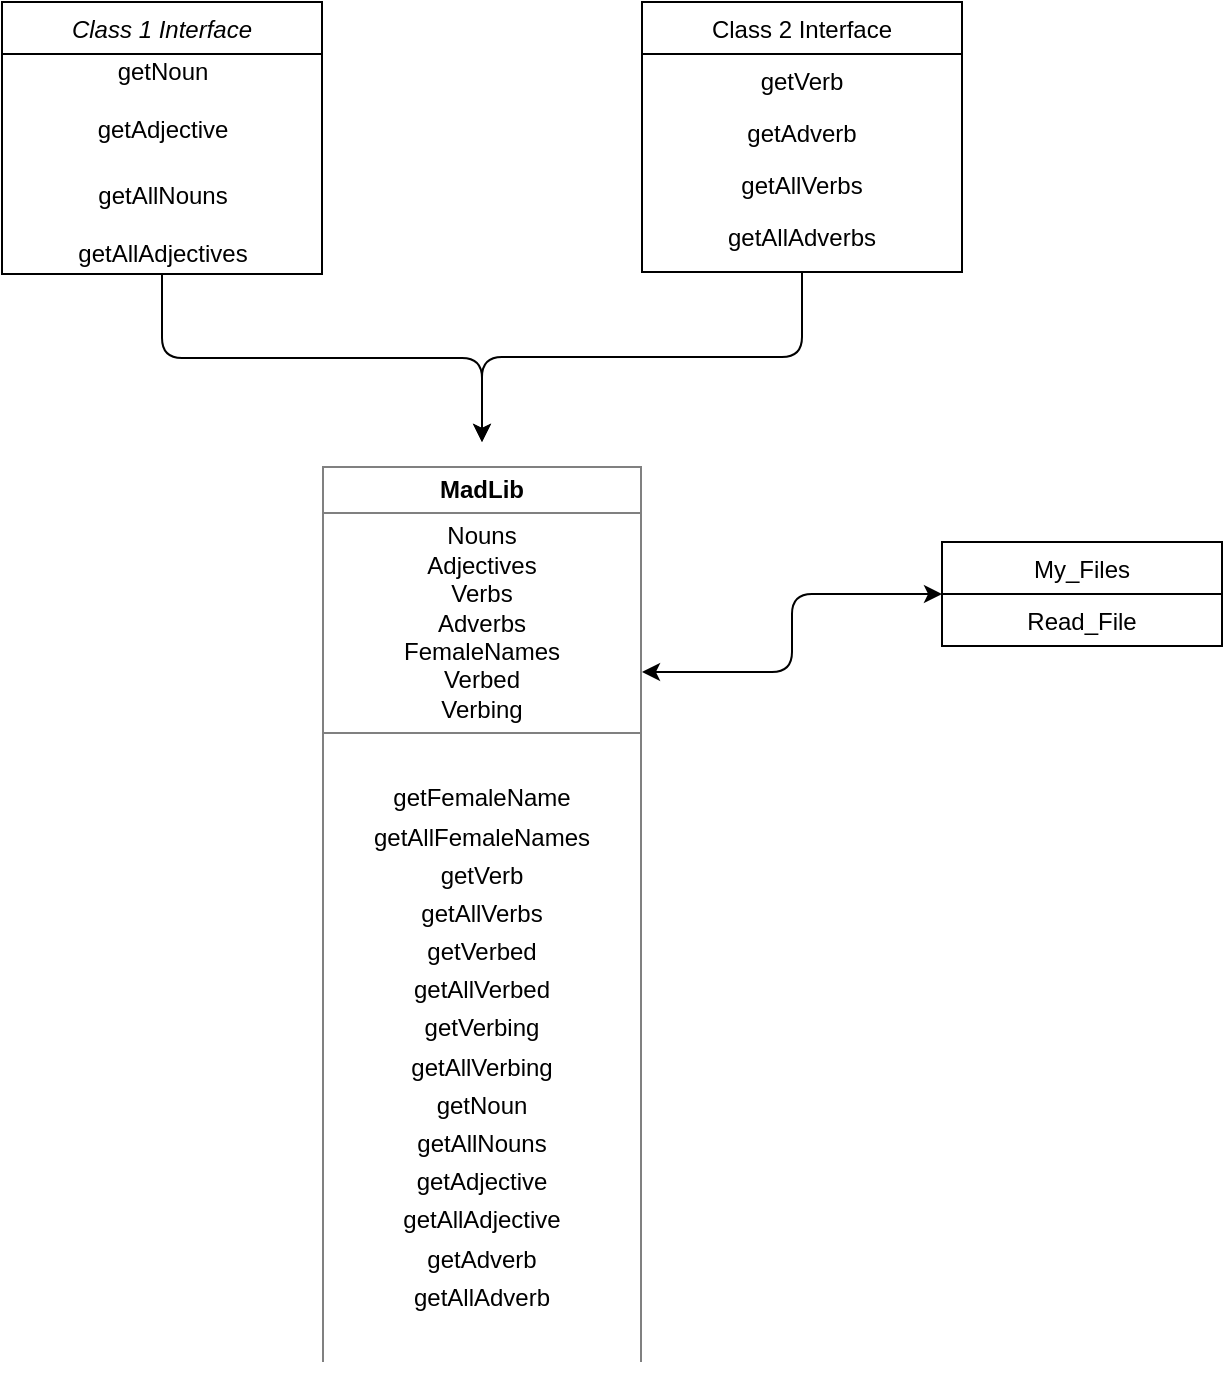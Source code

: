<mxfile version="14.6.8" type="device"><diagram id="C5RBs43oDa-KdzZeNtuy" name="Page-1"><mxGraphModel dx="1250" dy="557" grid="1" gridSize="10" guides="0" tooltips="1" connect="1" arrows="1" fold="1" page="1" pageScale="1" pageWidth="827" pageHeight="1169" math="0" shadow="0"><root><mxCell id="WIyWlLk6GJQsqaUBKTNV-0"/><mxCell id="WIyWlLk6GJQsqaUBKTNV-1" parent="WIyWlLk6GJQsqaUBKTNV-0"/><mxCell id="gufbRFiPRl194T4Q9LIk-27" style="edgeStyle=orthogonalEdgeStyle;rounded=1;orthogonalLoop=1;jettySize=auto;html=1;entryX=0.5;entryY=0;entryDx=0;entryDy=0;startArrow=none;startFill=0;" edge="1" parent="WIyWlLk6GJQsqaUBKTNV-1" source="zkfFHV4jXpPFQw0GAbJ--0" target="gufbRFiPRl194T4Q9LIk-20"><mxGeometry relative="1" as="geometry"/></mxCell><mxCell id="zkfFHV4jXpPFQw0GAbJ--0" value="Class 1 Interface" style="swimlane;fontStyle=2;align=center;verticalAlign=top;childLayout=stackLayout;horizontal=1;startSize=26;horizontalStack=0;resizeParent=1;resizeLast=0;collapsible=1;marginBottom=0;rounded=0;shadow=0;strokeWidth=1;" parent="WIyWlLk6GJQsqaUBKTNV-1" vertex="1"><mxGeometry x="160" width="160" height="136" as="geometry"><mxRectangle x="230" y="140" width="160" height="26" as="alternateBounds"/></mxGeometry></mxCell><mxCell id="gufbRFiPRl194T4Q9LIk-1" value="&lt;div&gt;getNoun&lt;/div&gt;&lt;div&gt;&lt;br&gt;&lt;/div&gt;&lt;div&gt;getAdjective&lt;/div&gt;&lt;div&gt;&lt;br&gt;&lt;/div&gt;" style="text;html=1;align=center;verticalAlign=middle;resizable=0;points=[];autosize=1;strokeColor=none;" vertex="1" parent="zkfFHV4jXpPFQw0GAbJ--0"><mxGeometry y="26" width="160" height="60" as="geometry"/></mxCell><mxCell id="gufbRFiPRl194T4Q9LIk-4" value="&lt;div&gt;getAllNouns&lt;/div&gt;&lt;div&gt;&lt;br&gt;&lt;/div&gt;&lt;div&gt;getAllAdjectives&lt;br&gt;&lt;/div&gt;" style="text;html=1;align=center;verticalAlign=middle;resizable=0;points=[];autosize=1;strokeColor=none;" vertex="1" parent="zkfFHV4jXpPFQw0GAbJ--0"><mxGeometry y="86" width="160" height="50" as="geometry"/></mxCell><mxCell id="gufbRFiPRl194T4Q9LIk-28" style="edgeStyle=orthogonalEdgeStyle;rounded=1;orthogonalLoop=1;jettySize=auto;html=1;entryX=0.5;entryY=0;entryDx=0;entryDy=0;startArrow=none;startFill=0;endArrow=classic;endFill=1;" edge="1" parent="WIyWlLk6GJQsqaUBKTNV-1" source="zkfFHV4jXpPFQw0GAbJ--17" target="gufbRFiPRl194T4Q9LIk-20"><mxGeometry relative="1" as="geometry"/></mxCell><mxCell id="zkfFHV4jXpPFQw0GAbJ--17" value="Class 2 Interface&#xA;" style="swimlane;fontStyle=0;align=center;verticalAlign=top;childLayout=stackLayout;horizontal=1;startSize=26;horizontalStack=0;resizeParent=1;resizeLast=0;collapsible=1;marginBottom=0;rounded=0;shadow=0;strokeWidth=1;" parent="WIyWlLk6GJQsqaUBKTNV-1" vertex="1"><mxGeometry x="480" width="160" height="135" as="geometry"><mxRectangle x="420" y="10" width="160" height="26" as="alternateBounds"/></mxGeometry></mxCell><mxCell id="zkfFHV4jXpPFQw0GAbJ--18" value="getVerb" style="text;align=center;verticalAlign=top;spacingLeft=4;spacingRight=4;overflow=hidden;rotatable=0;points=[[0,0.5],[1,0.5]];portConstraint=eastwest;" parent="zkfFHV4jXpPFQw0GAbJ--17" vertex="1"><mxGeometry y="26" width="160" height="26" as="geometry"/></mxCell><mxCell id="zkfFHV4jXpPFQw0GAbJ--19" value="getAdverb" style="text;align=center;verticalAlign=top;spacingLeft=4;spacingRight=4;overflow=hidden;rotatable=0;points=[[0,0.5],[1,0.5]];portConstraint=eastwest;rounded=0;shadow=0;html=0;" parent="zkfFHV4jXpPFQw0GAbJ--17" vertex="1"><mxGeometry y="52" width="160" height="26" as="geometry"/></mxCell><mxCell id="zkfFHV4jXpPFQw0GAbJ--24" value="getAllVerbs" style="text;align=center;verticalAlign=top;spacingLeft=4;spacingRight=4;overflow=hidden;rotatable=0;points=[[0,0.5],[1,0.5]];portConstraint=eastwest;" parent="zkfFHV4jXpPFQw0GAbJ--17" vertex="1"><mxGeometry y="78" width="160" height="26" as="geometry"/></mxCell><mxCell id="zkfFHV4jXpPFQw0GAbJ--25" value="getAllAdverbs" style="text;align=center;verticalAlign=top;spacingLeft=4;spacingRight=4;overflow=hidden;rotatable=0;points=[[0,0.5],[1,0.5]];portConstraint=eastwest;" parent="zkfFHV4jXpPFQw0GAbJ--17" vertex="1"><mxGeometry y="104" width="160" height="26" as="geometry"/></mxCell><mxCell id="gufbRFiPRl194T4Q9LIk-25" style="edgeStyle=orthogonalEdgeStyle;rounded=1;orthogonalLoop=1;jettySize=auto;html=1;entryX=1;entryY=0.25;entryDx=0;entryDy=0;startArrow=classic;startFill=1;" edge="1" parent="WIyWlLk6GJQsqaUBKTNV-1" source="gufbRFiPRl194T4Q9LIk-10" target="gufbRFiPRl194T4Q9LIk-20"><mxGeometry relative="1" as="geometry"/></mxCell><mxCell id="gufbRFiPRl194T4Q9LIk-10" value="My_Files" style="swimlane;fontStyle=0;childLayout=stackLayout;horizontal=1;startSize=26;fillColor=none;horizontalStack=0;resizeParent=1;resizeParentMax=0;resizeLast=0;collapsible=1;marginBottom=0;align=center;" vertex="1" parent="WIyWlLk6GJQsqaUBKTNV-1"><mxGeometry x="630" y="270" width="140" height="52" as="geometry"/></mxCell><mxCell id="gufbRFiPRl194T4Q9LIk-11" value="Read_File" style="text;strokeColor=none;fillColor=none;align=center;verticalAlign=top;spacingLeft=4;spacingRight=4;overflow=hidden;rotatable=0;points=[[0,0.5],[1,0.5]];portConstraint=eastwest;" vertex="1" parent="gufbRFiPRl194T4Q9LIk-10"><mxGeometry y="26" width="140" height="26" as="geometry"/></mxCell><mxCell id="gufbRFiPRl194T4Q9LIk-20" value="&lt;p style=&quot;line-height: 100%&quot;&gt;&lt;/p&gt;&lt;table style=&quot;width: 100% ; height: 100% ; border-collapse: collapse&quot; width=&quot;100%&quot; cellpadding=&quot;4&quot; border=&quot;1&quot;&gt;&lt;tbody&gt;&lt;tr&gt;&lt;th align=&quot;center&quot;&gt;MadLib&lt;br&gt;&lt;/th&gt;&lt;/tr&gt;&lt;tr&gt;&lt;td align=&quot;center&quot;&gt;Nouns&lt;br&gt;Adjectives&lt;br&gt;Verbs&lt;br&gt;Adverbs&lt;br&gt;FemaleNames&lt;br&gt;Verbed&lt;br&gt;Verbing&lt;br&gt;&lt;/td&gt;&lt;/tr&gt;&lt;tr&gt;&lt;td style=&quot;line-height: 160%&quot; align=&quot;center&quot;&gt;&lt;br&gt;getFemaleName&lt;br&gt;getAllFemaleNames&lt;br&gt;getVerb&lt;br&gt;getAllVerbs&lt;br&gt;getVerbed&lt;br&gt;getAllVerbed&lt;br&gt;getVerbing&lt;br&gt;getAllVerbing&lt;br&gt;getNoun&lt;br&gt;getAllNouns&lt;br&gt;getAdjective&lt;br&gt;getAllAdjective&lt;br&gt;getAdverb&lt;br&gt;getAllAdverb&lt;br&gt;&lt;br&gt;&lt;br&gt;&lt;br&gt;&lt;/td&gt;&lt;/tr&gt;&lt;/tbody&gt;&lt;/table&gt;&lt;p&gt;&lt;/p&gt;" style="text;html=1;strokeColor=none;fillColor=none;overflow=fill;align=center;" vertex="1" parent="WIyWlLk6GJQsqaUBKTNV-1"><mxGeometry x="320" y="220" width="160" height="460" as="geometry"/></mxCell><mxCell id="gufbRFiPRl194T4Q9LIk-21" style="edgeStyle=orthogonalEdgeStyle;rounded=1;orthogonalLoop=1;jettySize=auto;html=1;exitX=0.5;exitY=1;exitDx=0;exitDy=0;startArrow=none;startFill=0;" edge="1" parent="WIyWlLk6GJQsqaUBKTNV-1" source="gufbRFiPRl194T4Q9LIk-20" target="gufbRFiPRl194T4Q9LIk-20"><mxGeometry relative="1" as="geometry"/></mxCell></root></mxGraphModel></diagram></mxfile>